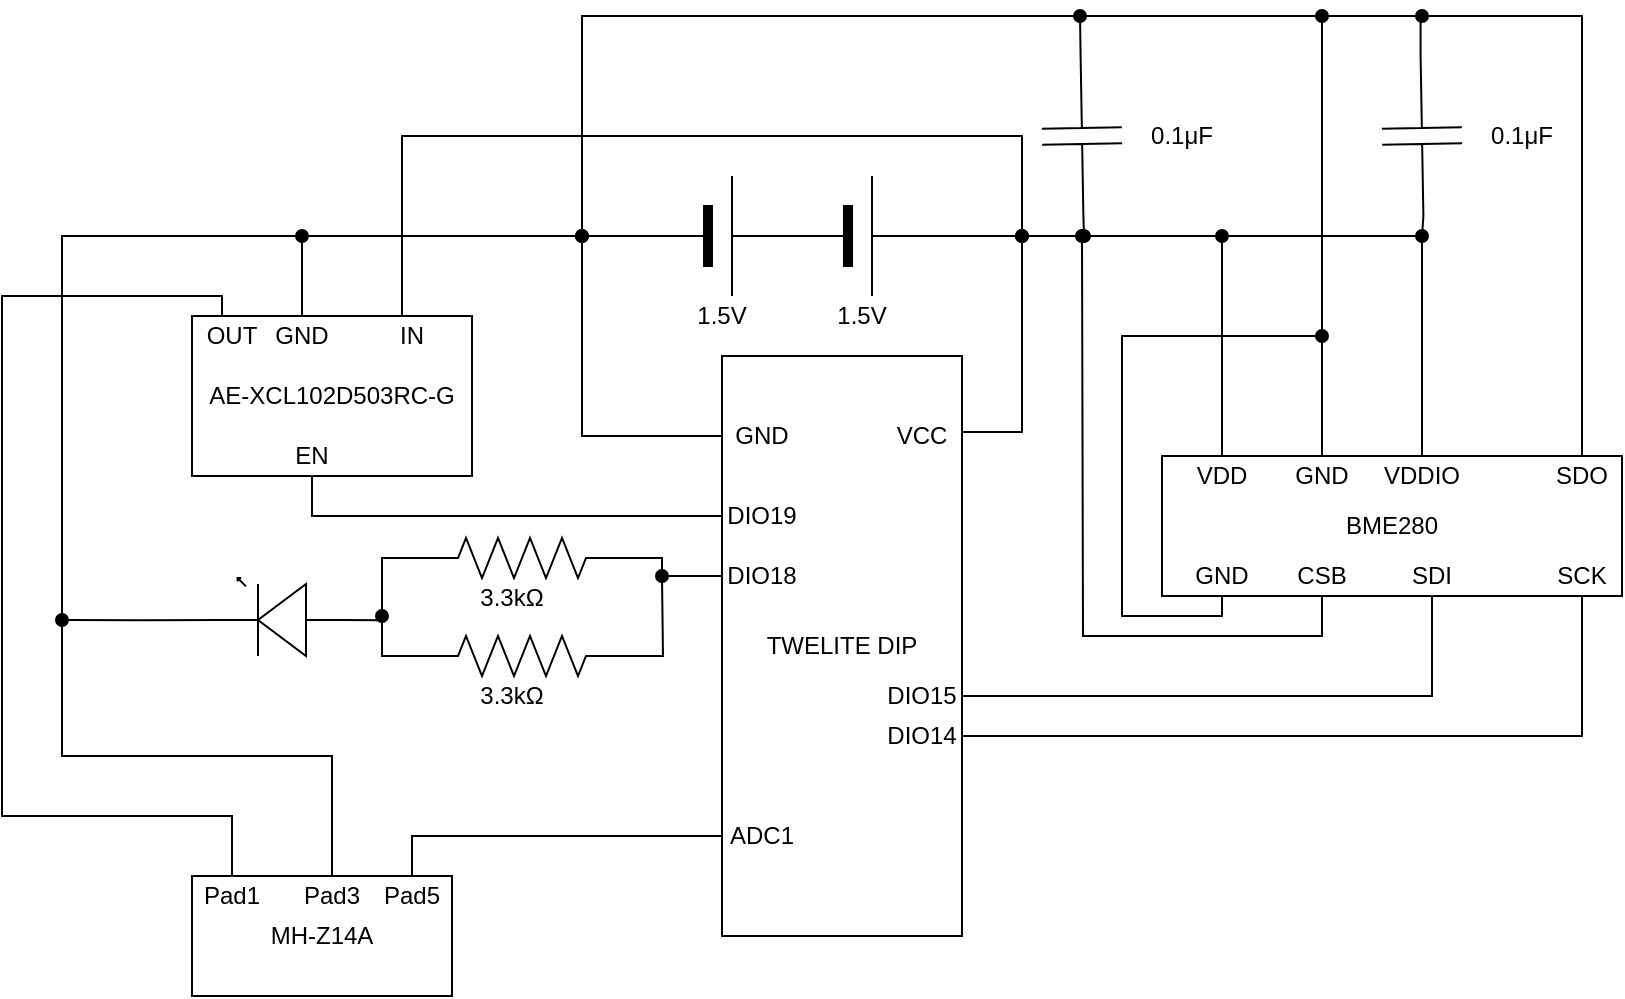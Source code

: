 <mxfile version="13.9.9" type="device"><diagram name="Page-1" id="7e0a89b8-554c-2b80-1dc8-d5c74ca68de4"><mxGraphModel dx="1086" dy="1656" grid="1" gridSize="10" guides="1" tooltips="1" connect="1" arrows="1" fold="1" page="1" pageScale="1" pageWidth="1100" pageHeight="850" background="#ffffff" math="0" shadow="0"><root><mxCell id="0"/><mxCell id="1" parent="0"/><mxCell id="EInuBi04Qg-4iDozjIt5-1" value="TWELITE DIP" style="rounded=0;whiteSpace=wrap;html=1;" vertex="1" parent="1"><mxGeometry x="490" y="120" width="120" height="290" as="geometry"/></mxCell><mxCell id="EInuBi04Qg-4iDozjIt5-6" style="edgeStyle=orthogonalEdgeStyle;rounded=0;orthogonalLoop=1;jettySize=auto;html=1;exitX=0;exitY=0.5;exitDx=0;exitDy=0;exitPerimeter=0;entryX=0;entryY=0.5;entryDx=0;entryDy=0;endArrow=none;endFill=0;" edge="1" parent="1" source="EInuBi04Qg-4iDozjIt5-2" target="EInuBi04Qg-4iDozjIt5-9"><mxGeometry relative="1" as="geometry"/></mxCell><mxCell id="EInuBi04Qg-4iDozjIt5-8" style="edgeStyle=orthogonalEdgeStyle;rounded=0;orthogonalLoop=1;jettySize=auto;html=1;exitX=1;exitY=0.5;exitDx=0;exitDy=0;exitPerimeter=0;entryX=1;entryY=0.5;entryDx=0;entryDy=0;endArrow=none;endFill=0;" edge="1" parent="1" source="EInuBi04Qg-4iDozjIt5-35" target="EInuBi04Qg-4iDozjIt5-10"><mxGeometry relative="1" as="geometry"><Array as="points"><mxPoint x="640" y="60"/><mxPoint x="640" y="158"/><mxPoint x="610" y="158"/></Array></mxGeometry></mxCell><mxCell id="EInuBi04Qg-4iDozjIt5-2" value="" style="verticalLabelPosition=bottom;shadow=0;dashed=0;align=center;fillColor=#000000;html=1;verticalAlign=top;strokeWidth=1;shape=mxgraph.electrical.miscellaneous.monocell_battery;" vertex="1" parent="1"><mxGeometry x="440" y="30" width="100" height="60" as="geometry"/></mxCell><mxCell id="EInuBi04Qg-4iDozjIt5-9" value="GND" style="text;html=1;strokeColor=none;fillColor=none;align=center;verticalAlign=middle;whiteSpace=wrap;rounded=0;" vertex="1" parent="1"><mxGeometry x="490" y="150" width="40" height="20" as="geometry"/></mxCell><mxCell id="EInuBi04Qg-4iDozjIt5-10" value="VCC" style="text;html=1;strokeColor=none;fillColor=none;align=center;verticalAlign=middle;whiteSpace=wrap;rounded=0;" vertex="1" parent="1"><mxGeometry x="570" y="150" width="40" height="20" as="geometry"/></mxCell><mxCell id="EInuBi04Qg-4iDozjIt5-11" value="AE-XCL102D503RC-G" style="rounded=0;whiteSpace=wrap;html=1;" vertex="1" parent="1"><mxGeometry x="225" y="100" width="140" height="80" as="geometry"/></mxCell><mxCell id="EInuBi04Qg-4iDozjIt5-12" value="OUT" style="text;html=1;strokeColor=none;fillColor=none;align=center;verticalAlign=middle;whiteSpace=wrap;rounded=0;" vertex="1" parent="1"><mxGeometry x="225" y="100" width="40" height="20" as="geometry"/></mxCell><mxCell id="EInuBi04Qg-4iDozjIt5-39" style="edgeStyle=orthogonalEdgeStyle;rounded=0;orthogonalLoop=1;jettySize=auto;html=1;exitX=0.5;exitY=0;exitDx=0;exitDy=0;startArrow=none;startFill=0;endArrow=oval;endFill=1;" edge="1" parent="1" source="EInuBi04Qg-4iDozjIt5-13"><mxGeometry relative="1" as="geometry"><mxPoint x="420" y="60" as="targetPoint"/><Array as="points"><mxPoint x="280" y="60"/></Array></mxGeometry></mxCell><mxCell id="EInuBi04Qg-4iDozjIt5-13" value="GND" style="text;html=1;strokeColor=none;fillColor=none;align=center;verticalAlign=middle;whiteSpace=wrap;rounded=0;" vertex="1" parent="1"><mxGeometry x="260" y="100" width="40" height="20" as="geometry"/></mxCell><mxCell id="EInuBi04Qg-4iDozjIt5-33" style="edgeStyle=orthogonalEdgeStyle;rounded=0;orthogonalLoop=1;jettySize=auto;html=1;exitX=0.5;exitY=0;exitDx=0;exitDy=0;startArrow=none;startFill=0;endArrow=oval;endFill=1;" edge="1" parent="1" source="EInuBi04Qg-4iDozjIt5-14"><mxGeometry relative="1" as="geometry"><mxPoint x="640" y="60" as="targetPoint"/><Array as="points"><mxPoint x="330" y="10"/><mxPoint x="640" y="10"/></Array></mxGeometry></mxCell><mxCell id="EInuBi04Qg-4iDozjIt5-14" value="IN" style="text;html=1;strokeColor=none;fillColor=none;align=center;verticalAlign=middle;whiteSpace=wrap;rounded=0;" vertex="1" parent="1"><mxGeometry x="315" y="100" width="40" height="20" as="geometry"/></mxCell><mxCell id="EInuBi04Qg-4iDozjIt5-55" style="edgeStyle=orthogonalEdgeStyle;rounded=0;orthogonalLoop=1;jettySize=auto;html=1;exitX=0.5;exitY=1;exitDx=0;exitDy=0;entryX=0;entryY=0.5;entryDx=0;entryDy=0;startArrow=none;startFill=0;endArrow=none;endFill=0;" edge="1" parent="1" source="EInuBi04Qg-4iDozjIt5-16" target="EInuBi04Qg-4iDozjIt5-54"><mxGeometry relative="1" as="geometry"/></mxCell><mxCell id="EInuBi04Qg-4iDozjIt5-16" value="EN" style="text;html=1;strokeColor=none;fillColor=none;align=center;verticalAlign=middle;whiteSpace=wrap;rounded=0;" vertex="1" parent="1"><mxGeometry x="265" y="160" width="40" height="20" as="geometry"/></mxCell><mxCell id="EInuBi04Qg-4iDozjIt5-18" value="BME280" style="rounded=0;whiteSpace=wrap;html=1;" vertex="1" parent="1"><mxGeometry x="710" y="170" width="230" height="70" as="geometry"/></mxCell><mxCell id="EInuBi04Qg-4iDozjIt5-32" style="edgeStyle=orthogonalEdgeStyle;rounded=0;orthogonalLoop=1;jettySize=auto;html=1;exitX=0.5;exitY=0;exitDx=0;exitDy=0;endArrow=oval;endFill=1;startArrow=none;startFill=0;" edge="1" parent="1" source="EInuBi04Qg-4iDozjIt5-19"><mxGeometry relative="1" as="geometry"><mxPoint x="640" y="60" as="targetPoint"/><Array as="points"><mxPoint x="740" y="60"/></Array></mxGeometry></mxCell><mxCell id="EInuBi04Qg-4iDozjIt5-19" value="VDD" style="text;html=1;strokeColor=none;fillColor=none;align=center;verticalAlign=middle;whiteSpace=wrap;rounded=0;" vertex="1" parent="1"><mxGeometry x="720" y="170" width="40" height="20" as="geometry"/></mxCell><mxCell id="EInuBi04Qg-4iDozjIt5-38" style="edgeStyle=orthogonalEdgeStyle;rounded=0;orthogonalLoop=1;jettySize=auto;html=1;exitX=0.5;exitY=0;exitDx=0;exitDy=0;startArrow=none;startFill=0;endArrow=oval;endFill=1;" edge="1" parent="1" source="EInuBi04Qg-4iDozjIt5-20"><mxGeometry relative="1" as="geometry"><mxPoint x="420" y="60" as="targetPoint"/><Array as="points"><mxPoint x="790" y="-50"/><mxPoint x="420" y="-50"/></Array></mxGeometry></mxCell><mxCell id="EInuBi04Qg-4iDozjIt5-20" value="GND" style="text;html=1;strokeColor=none;fillColor=none;align=center;verticalAlign=middle;whiteSpace=wrap;rounded=0;" vertex="1" parent="1"><mxGeometry x="770" y="170" width="40" height="20" as="geometry"/></mxCell><mxCell id="EInuBi04Qg-4iDozjIt5-42" style="edgeStyle=orthogonalEdgeStyle;rounded=0;orthogonalLoop=1;jettySize=auto;html=1;exitX=0.5;exitY=0;exitDx=0;exitDy=0;startArrow=none;startFill=0;endArrow=oval;endFill=1;" edge="1" parent="1" source="EInuBi04Qg-4iDozjIt5-21"><mxGeometry relative="1" as="geometry"><mxPoint x="740" y="60" as="targetPoint"/><Array as="points"><mxPoint x="840" y="60"/></Array></mxGeometry></mxCell><mxCell id="EInuBi04Qg-4iDozjIt5-21" value="VDDIO" style="text;html=1;strokeColor=none;fillColor=none;align=center;verticalAlign=middle;whiteSpace=wrap;rounded=0;" vertex="1" parent="1"><mxGeometry x="820" y="170" width="40" height="20" as="geometry"/></mxCell><mxCell id="EInuBi04Qg-4iDozjIt5-62" style="edgeStyle=orthogonalEdgeStyle;rounded=0;orthogonalLoop=1;jettySize=auto;html=1;exitX=0.5;exitY=0;exitDx=0;exitDy=0;startArrow=none;startFill=0;endArrow=oval;endFill=1;" edge="1" parent="1" source="EInuBi04Qg-4iDozjIt5-22"><mxGeometry relative="1" as="geometry"><mxPoint x="840" y="-50" as="targetPoint"/><Array as="points"><mxPoint x="920" y="-50"/></Array></mxGeometry></mxCell><mxCell id="EInuBi04Qg-4iDozjIt5-22" value="SDO" style="text;html=1;strokeColor=none;fillColor=none;align=center;verticalAlign=middle;whiteSpace=wrap;rounded=0;" vertex="1" parent="1"><mxGeometry x="900" y="170" width="40" height="20" as="geometry"/></mxCell><mxCell id="EInuBi04Qg-4iDozjIt5-44" style="edgeStyle=orthogonalEdgeStyle;rounded=0;orthogonalLoop=1;jettySize=auto;html=1;exitX=0.5;exitY=1;exitDx=0;exitDy=0;startArrow=none;startFill=0;endArrow=oval;endFill=1;" edge="1" parent="1" source="EInuBi04Qg-4iDozjIt5-23"><mxGeometry relative="1" as="geometry"><mxPoint x="790" y="110" as="targetPoint"/><Array as="points"><mxPoint x="740" y="250"/><mxPoint x="690" y="250"/><mxPoint x="690" y="110"/></Array></mxGeometry></mxCell><mxCell id="EInuBi04Qg-4iDozjIt5-23" value="GND" style="text;html=1;strokeColor=none;fillColor=none;align=center;verticalAlign=middle;whiteSpace=wrap;rounded=0;" vertex="1" parent="1"><mxGeometry x="720" y="220" width="40" height="20" as="geometry"/></mxCell><mxCell id="EInuBi04Qg-4iDozjIt5-43" style="edgeStyle=orthogonalEdgeStyle;rounded=0;orthogonalLoop=1;jettySize=auto;html=1;exitX=0.5;exitY=1;exitDx=0;exitDy=0;startArrow=none;startFill=0;endArrow=oval;endFill=1;" edge="1" parent="1" source="EInuBi04Qg-4iDozjIt5-24"><mxGeometry relative="1" as="geometry"><mxPoint x="670" y="60" as="targetPoint"/></mxGeometry></mxCell><mxCell id="EInuBi04Qg-4iDozjIt5-24" value="CSB" style="text;html=1;strokeColor=none;fillColor=none;align=center;verticalAlign=middle;whiteSpace=wrap;rounded=0;" vertex="1" parent="1"><mxGeometry x="770" y="220" width="40" height="20" as="geometry"/></mxCell><mxCell id="EInuBi04Qg-4iDozjIt5-25" value="SDI" style="text;html=1;strokeColor=none;fillColor=none;align=center;verticalAlign=middle;whiteSpace=wrap;rounded=0;" vertex="1" parent="1"><mxGeometry x="825" y="220" width="40" height="20" as="geometry"/></mxCell><mxCell id="EInuBi04Qg-4iDozjIt5-59" style="edgeStyle=orthogonalEdgeStyle;rounded=0;orthogonalLoop=1;jettySize=auto;html=1;exitX=0.5;exitY=1;exitDx=0;exitDy=0;entryX=1;entryY=0.5;entryDx=0;entryDy=0;startArrow=none;startFill=0;endArrow=none;endFill=0;" edge="1" parent="1" source="EInuBi04Qg-4iDozjIt5-26" target="EInuBi04Qg-4iDozjIt5-58"><mxGeometry relative="1" as="geometry"/></mxCell><mxCell id="EInuBi04Qg-4iDozjIt5-26" value="SCK" style="text;html=1;strokeColor=none;fillColor=none;align=center;verticalAlign=middle;whiteSpace=wrap;rounded=0;" vertex="1" parent="1"><mxGeometry x="900" y="220" width="40" height="20" as="geometry"/></mxCell><mxCell id="EInuBi04Qg-4iDozjIt5-70" style="edgeStyle=orthogonalEdgeStyle;rounded=0;orthogonalLoop=1;jettySize=auto;html=1;exitX=1;exitY=0.54;exitDx=0;exitDy=0;exitPerimeter=0;startArrow=none;startFill=0;endArrow=oval;endFill=1;" edge="1" parent="1" source="EInuBi04Qg-4iDozjIt5-27"><mxGeometry relative="1" as="geometry"><mxPoint x="160" y="252" as="targetPoint"/></mxGeometry></mxCell><mxCell id="EInuBi04Qg-4iDozjIt5-27" value="" style="verticalLabelPosition=bottom;shadow=0;dashed=0;align=center;html=1;verticalAlign=top;shape=mxgraph.electrical.opto_electronics.led_1;pointerEvents=1;flipH=1;" vertex="1" parent="1"><mxGeometry x="240" y="231" width="60" height="39" as="geometry"/></mxCell><mxCell id="EInuBi04Qg-4iDozjIt5-28" value="MH-Z14A" style="rounded=0;whiteSpace=wrap;html=1;" vertex="1" parent="1"><mxGeometry x="225" y="380" width="130" height="60" as="geometry"/></mxCell><mxCell id="EInuBi04Qg-4iDozjIt5-41" style="edgeStyle=orthogonalEdgeStyle;rounded=0;orthogonalLoop=1;jettySize=auto;html=1;exitX=0.5;exitY=0;exitDx=0;exitDy=0;entryX=0.5;entryY=0;entryDx=0;entryDy=0;startArrow=none;startFill=0;endArrow=none;endFill=0;" edge="1" parent="1" source="EInuBi04Qg-4iDozjIt5-29" target="EInuBi04Qg-4iDozjIt5-12"><mxGeometry relative="1" as="geometry"><Array as="points"><mxPoint x="245" y="350"/><mxPoint x="130" y="350"/><mxPoint x="130" y="90"/><mxPoint x="240" y="90"/><mxPoint x="240" y="100"/></Array></mxGeometry></mxCell><mxCell id="EInuBi04Qg-4iDozjIt5-29" value="Pad1" style="text;html=1;strokeColor=none;fillColor=none;align=center;verticalAlign=middle;whiteSpace=wrap;rounded=0;" vertex="1" parent="1"><mxGeometry x="225" y="380" width="40" height="20" as="geometry"/></mxCell><mxCell id="EInuBi04Qg-4iDozjIt5-40" style="edgeStyle=orthogonalEdgeStyle;rounded=0;orthogonalLoop=1;jettySize=auto;html=1;exitX=0.5;exitY=0;exitDx=0;exitDy=0;startArrow=none;startFill=0;endArrow=oval;endFill=1;" edge="1" parent="1" source="EInuBi04Qg-4iDozjIt5-30"><mxGeometry relative="1" as="geometry"><mxPoint x="280" y="60" as="targetPoint"/><Array as="points"><mxPoint x="295" y="320"/><mxPoint x="160" y="320"/><mxPoint x="160" y="60"/></Array></mxGeometry></mxCell><mxCell id="EInuBi04Qg-4iDozjIt5-30" value="Pad3" style="text;html=1;strokeColor=none;fillColor=none;align=center;verticalAlign=middle;whiteSpace=wrap;rounded=0;" vertex="1" parent="1"><mxGeometry x="275" y="380" width="40" height="20" as="geometry"/></mxCell><mxCell id="EInuBi04Qg-4iDozjIt5-57" style="edgeStyle=orthogonalEdgeStyle;rounded=0;orthogonalLoop=1;jettySize=auto;html=1;exitX=0.5;exitY=0;exitDx=0;exitDy=0;entryX=0;entryY=0.5;entryDx=0;entryDy=0;startArrow=none;startFill=0;endArrow=none;endFill=0;" edge="1" parent="1" source="EInuBi04Qg-4iDozjIt5-31" target="EInuBi04Qg-4iDozjIt5-56"><mxGeometry relative="1" as="geometry"/></mxCell><mxCell id="EInuBi04Qg-4iDozjIt5-31" value="Pad5" style="text;html=1;strokeColor=none;fillColor=none;align=center;verticalAlign=middle;whiteSpace=wrap;rounded=0;" vertex="1" parent="1"><mxGeometry x="315" y="380" width="40" height="20" as="geometry"/></mxCell><mxCell id="EInuBi04Qg-4iDozjIt5-34" value="1.5V" style="text;html=1;strokeColor=none;fillColor=none;align=center;verticalAlign=middle;whiteSpace=wrap;rounded=0;" vertex="1" parent="1"><mxGeometry x="470" y="90" width="40" height="20" as="geometry"/></mxCell><mxCell id="EInuBi04Qg-4iDozjIt5-35" value="" style="verticalLabelPosition=bottom;shadow=0;dashed=0;align=center;fillColor=#000000;html=1;verticalAlign=top;strokeWidth=1;shape=mxgraph.electrical.miscellaneous.monocell_battery;" vertex="1" parent="1"><mxGeometry x="510" y="30" width="100" height="60" as="geometry"/></mxCell><mxCell id="EInuBi04Qg-4iDozjIt5-37" value="1.5V" style="text;html=1;strokeColor=none;fillColor=none;align=center;verticalAlign=middle;whiteSpace=wrap;rounded=0;" vertex="1" parent="1"><mxGeometry x="540" y="90" width="40" height="20" as="geometry"/></mxCell><mxCell id="EInuBi04Qg-4iDozjIt5-46" style="edgeStyle=orthogonalEdgeStyle;rounded=0;orthogonalLoop=1;jettySize=auto;html=1;exitX=0;exitY=0.5;exitDx=0;exitDy=0;exitPerimeter=0;startArrow=none;startFill=0;endArrow=oval;endFill=1;" edge="1" parent="1" source="EInuBi04Qg-4iDozjIt5-45"><mxGeometry relative="1" as="geometry"><mxPoint x="840" y="60" as="targetPoint"/></mxGeometry></mxCell><mxCell id="EInuBi04Qg-4iDozjIt5-48" style="edgeStyle=orthogonalEdgeStyle;rounded=0;orthogonalLoop=1;jettySize=auto;html=1;exitX=1;exitY=0.5;exitDx=0;exitDy=0;exitPerimeter=0;startArrow=none;startFill=0;endArrow=oval;endFill=1;" edge="1" parent="1" source="EInuBi04Qg-4iDozjIt5-45"><mxGeometry relative="1" as="geometry"><mxPoint x="790" y="-50" as="targetPoint"/><Array as="points"><mxPoint x="839" y="-50"/></Array></mxGeometry></mxCell><mxCell id="EInuBi04Qg-4iDozjIt5-45" value="" style="pointerEvents=1;verticalLabelPosition=bottom;shadow=0;dashed=0;align=center;html=1;verticalAlign=top;shape=mxgraph.electrical.capacitors.capacitor_1;rotation=-91;" vertex="1" parent="1"><mxGeometry x="800" y="-10.0" width="80" height="40" as="geometry"/></mxCell><mxCell id="EInuBi04Qg-4iDozjIt5-49" value="0.1μF" style="text;html=1;strokeColor=none;fillColor=none;align=center;verticalAlign=middle;whiteSpace=wrap;rounded=0;" vertex="1" parent="1"><mxGeometry x="870" width="40" height="20" as="geometry"/></mxCell><mxCell id="EInuBi04Qg-4iDozjIt5-52" style="edgeStyle=orthogonalEdgeStyle;rounded=0;orthogonalLoop=1;jettySize=auto;html=1;exitX=0;exitY=0.5;exitDx=0;exitDy=0;exitPerimeter=0;startArrow=none;startFill=0;endArrow=oval;endFill=1;" edge="1" parent="1" source="EInuBi04Qg-4iDozjIt5-50"><mxGeometry relative="1" as="geometry"><mxPoint x="671" y="60" as="targetPoint"/></mxGeometry></mxCell><mxCell id="EInuBi04Qg-4iDozjIt5-53" style="edgeStyle=orthogonalEdgeStyle;rounded=0;orthogonalLoop=1;jettySize=auto;html=1;exitX=1;exitY=0.5;exitDx=0;exitDy=0;exitPerimeter=0;startArrow=none;startFill=0;endArrow=oval;endFill=1;" edge="1" parent="1" source="EInuBi04Qg-4iDozjIt5-50"><mxGeometry relative="1" as="geometry"><mxPoint x="669" y="-50" as="targetPoint"/></mxGeometry></mxCell><mxCell id="EInuBi04Qg-4iDozjIt5-50" value="" style="pointerEvents=1;verticalLabelPosition=bottom;shadow=0;dashed=0;align=center;html=1;verticalAlign=top;shape=mxgraph.electrical.capacitors.capacitor_1;rotation=-91;" vertex="1" parent="1"><mxGeometry x="630" y="-10.0" width="80" height="40" as="geometry"/></mxCell><mxCell id="EInuBi04Qg-4iDozjIt5-51" value="0.1μF" style="text;html=1;strokeColor=none;fillColor=none;align=center;verticalAlign=middle;whiteSpace=wrap;rounded=0;" vertex="1" parent="1"><mxGeometry x="700" width="40" height="20" as="geometry"/></mxCell><mxCell id="EInuBi04Qg-4iDozjIt5-54" value="DIO19" style="text;html=1;strokeColor=none;fillColor=none;align=center;verticalAlign=middle;whiteSpace=wrap;rounded=0;" vertex="1" parent="1"><mxGeometry x="490" y="190" width="40" height="20" as="geometry"/></mxCell><mxCell id="EInuBi04Qg-4iDozjIt5-56" value="ADC1" style="text;html=1;strokeColor=none;fillColor=none;align=center;verticalAlign=middle;whiteSpace=wrap;rounded=0;" vertex="1" parent="1"><mxGeometry x="490" y="350" width="40" height="20" as="geometry"/></mxCell><mxCell id="EInuBi04Qg-4iDozjIt5-58" value="DIO14" style="text;html=1;strokeColor=none;fillColor=none;align=center;verticalAlign=middle;whiteSpace=wrap;rounded=0;" vertex="1" parent="1"><mxGeometry x="570" y="300" width="40" height="20" as="geometry"/></mxCell><mxCell id="EInuBi04Qg-4iDozjIt5-61" style="edgeStyle=orthogonalEdgeStyle;rounded=0;orthogonalLoop=1;jettySize=auto;html=1;exitX=1;exitY=0.5;exitDx=0;exitDy=0;entryX=0.5;entryY=1;entryDx=0;entryDy=0;startArrow=none;startFill=0;endArrow=none;endFill=0;" edge="1" parent="1" source="EInuBi04Qg-4iDozjIt5-60" target="EInuBi04Qg-4iDozjIt5-25"><mxGeometry relative="1" as="geometry"/></mxCell><mxCell id="EInuBi04Qg-4iDozjIt5-60" value="DIO15" style="text;html=1;strokeColor=none;fillColor=none;align=center;verticalAlign=middle;whiteSpace=wrap;rounded=0;" vertex="1" parent="1"><mxGeometry x="570" y="280" width="40" height="20" as="geometry"/></mxCell><mxCell id="EInuBi04Qg-4iDozjIt5-63" value="DIO18" style="text;html=1;strokeColor=none;fillColor=none;align=center;verticalAlign=middle;whiteSpace=wrap;rounded=0;" vertex="1" parent="1"><mxGeometry x="490" y="220" width="40" height="20" as="geometry"/></mxCell><mxCell id="EInuBi04Qg-4iDozjIt5-66" style="edgeStyle=orthogonalEdgeStyle;rounded=0;orthogonalLoop=1;jettySize=auto;html=1;exitX=1;exitY=0.5;exitDx=0;exitDy=0;exitPerimeter=0;startArrow=none;startFill=0;endArrow=none;endFill=0;" edge="1" parent="1" source="EInuBi04Qg-4iDozjIt5-64" target="EInuBi04Qg-4iDozjIt5-63"><mxGeometry relative="1" as="geometry"><Array as="points"><mxPoint x="460" y="221"/><mxPoint x="460" y="230"/></Array></mxGeometry></mxCell><mxCell id="EInuBi04Qg-4iDozjIt5-68" style="edgeStyle=orthogonalEdgeStyle;rounded=0;orthogonalLoop=1;jettySize=auto;html=1;exitX=0;exitY=0.5;exitDx=0;exitDy=0;exitPerimeter=0;entryX=0;entryY=0.54;entryDx=0;entryDy=0;entryPerimeter=0;startArrow=none;startFill=0;endArrow=none;endFill=0;" edge="1" parent="1" source="EInuBi04Qg-4iDozjIt5-64" target="EInuBi04Qg-4iDozjIt5-27"><mxGeometry relative="1" as="geometry"><Array as="points"><mxPoint x="320" y="221"/><mxPoint x="320" y="252"/></Array></mxGeometry></mxCell><mxCell id="EInuBi04Qg-4iDozjIt5-64" value="" style="pointerEvents=1;verticalLabelPosition=bottom;shadow=0;dashed=0;align=center;html=1;verticalAlign=top;shape=mxgraph.electrical.resistors.resistor_2;" vertex="1" parent="1"><mxGeometry x="340" y="211" width="100" height="20" as="geometry"/></mxCell><mxCell id="EInuBi04Qg-4iDozjIt5-67" style="edgeStyle=orthogonalEdgeStyle;rounded=0;orthogonalLoop=1;jettySize=auto;html=1;exitX=1;exitY=0.5;exitDx=0;exitDy=0;exitPerimeter=0;startArrow=none;startFill=0;endArrow=oval;endFill=1;" edge="1" parent="1" source="EInuBi04Qg-4iDozjIt5-65"><mxGeometry relative="1" as="geometry"><mxPoint x="460" y="230" as="targetPoint"/></mxGeometry></mxCell><mxCell id="EInuBi04Qg-4iDozjIt5-69" style="edgeStyle=orthogonalEdgeStyle;rounded=0;orthogonalLoop=1;jettySize=auto;html=1;exitX=0;exitY=0.5;exitDx=0;exitDy=0;exitPerimeter=0;startArrow=none;startFill=0;endArrow=oval;endFill=1;" edge="1" parent="1" source="EInuBi04Qg-4iDozjIt5-65"><mxGeometry relative="1" as="geometry"><mxPoint x="320" y="250" as="targetPoint"/></mxGeometry></mxCell><mxCell id="EInuBi04Qg-4iDozjIt5-65" value="" style="pointerEvents=1;verticalLabelPosition=bottom;shadow=0;dashed=0;align=center;html=1;verticalAlign=top;shape=mxgraph.electrical.resistors.resistor_2;" vertex="1" parent="1"><mxGeometry x="340" y="260" width="100" height="20" as="geometry"/></mxCell><mxCell id="EInuBi04Qg-4iDozjIt5-71" value="3.3kΩ" style="text;html=1;strokeColor=none;fillColor=none;align=center;verticalAlign=middle;whiteSpace=wrap;rounded=0;" vertex="1" parent="1"><mxGeometry x="365" y="231" width="40" height="20" as="geometry"/></mxCell><mxCell id="EInuBi04Qg-4iDozjIt5-74" value="3.3kΩ" style="text;html=1;strokeColor=none;fillColor=none;align=center;verticalAlign=middle;whiteSpace=wrap;rounded=0;" vertex="1" parent="1"><mxGeometry x="365" y="280" width="40" height="20" as="geometry"/></mxCell></root></mxGraphModel></diagram></mxfile>